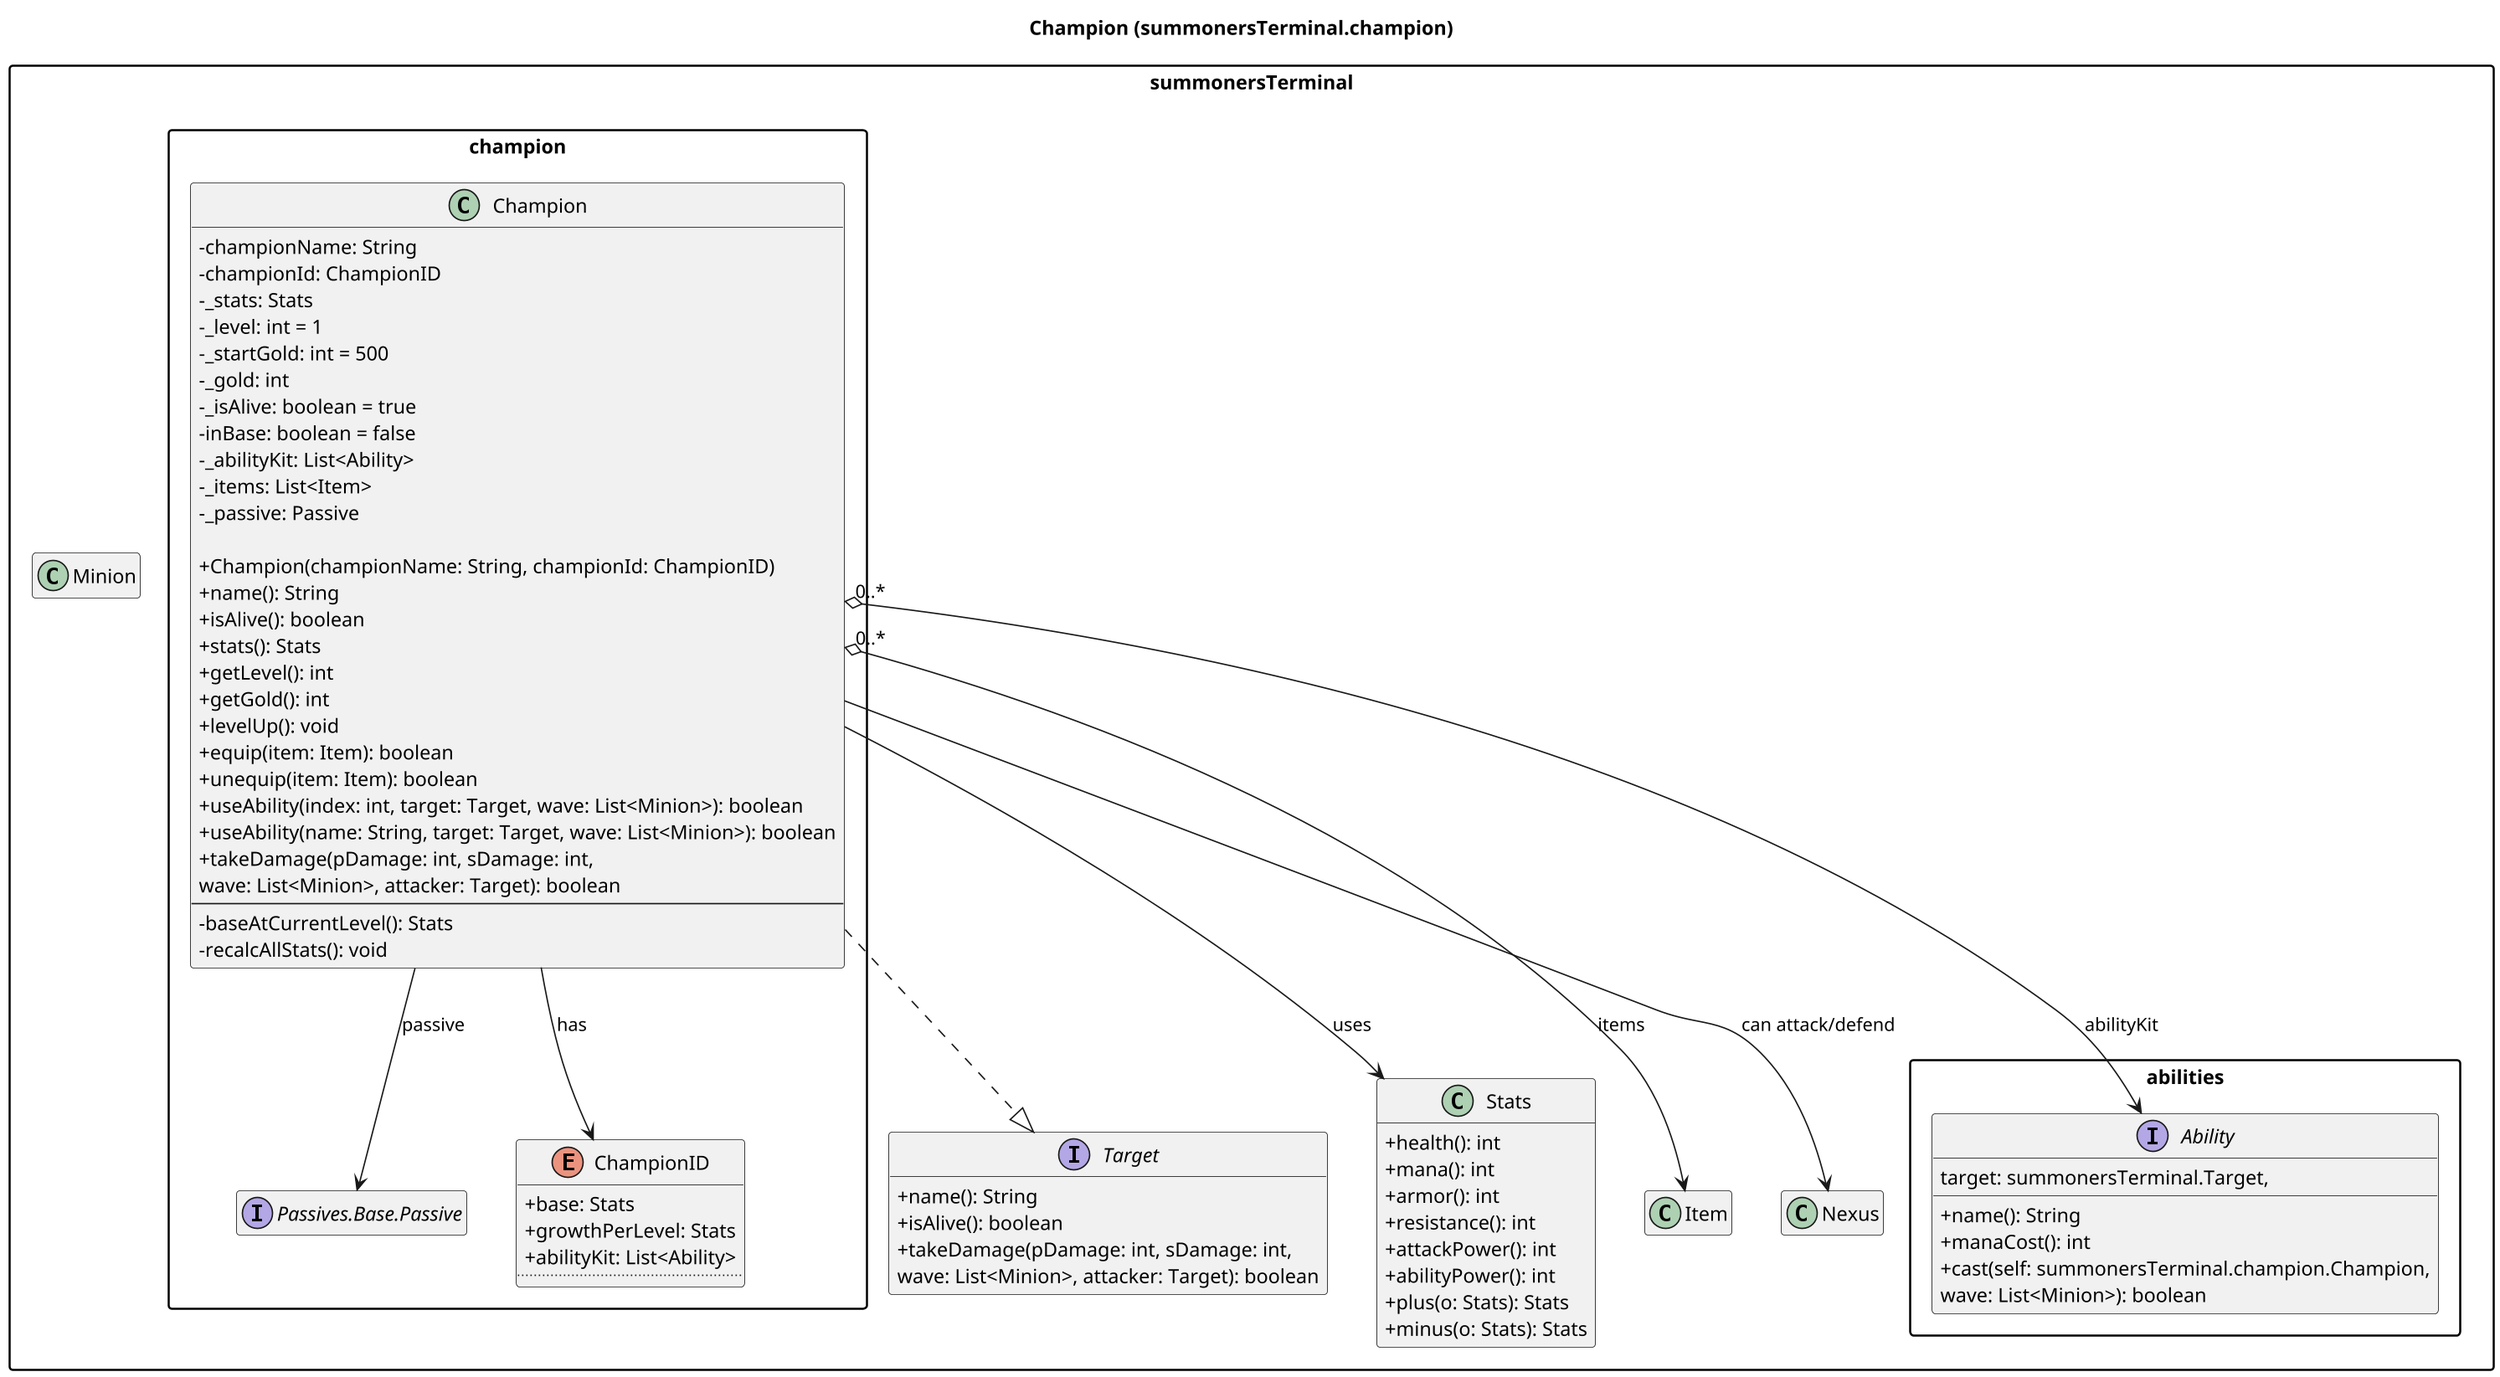 @startuml
title Champion (summonersTerminal.champion)

skinparam packageStyle rectangle
skinparam classAttributeIconSize 0
skinparam dpi 160
hide empty members

package "summonersTerminal" {
  interface Target {
    +name(): String
    +isAlive(): boolean
    +takeDamage(pDamage: int, sDamage: int,
                wave: List<Minion>, attacker: Target): boolean
  }

  class Stats {
    +health(): int
    +mana(): int
    +armor(): int
    +resistance(): int
    +attackPower(): int
    +abilityPower(): int
    +plus(o: Stats): Stats
    +minus(o: Stats): Stats
  }

  class Item
  class Minion
  class Nexus
}

package "summonersTerminal.abilities" {
  interface Ability {
    +name(): String
    +manaCost(): int
    +cast(self: summonersTerminal.champion.Champion,
          target: summonersTerminal.Target,
          wave: List<Minion>): boolean
  }
}

package "summonersTerminal.champion" {
  ' represent the passive type that Champion holds
  interface "Passives.Base.Passive" as Passive

  enum ChampionID {
    +base: Stats
    +growthPerLevel: Stats
    +abilityKit: List<Ability>
    ..
  }

  class Champion {
    - championName: String
    - championId: ChampionID
    - _stats: Stats
    - _level: int = 1
    - _startGold: int = 500
    - _gold: int
    - _isAlive: boolean = true
    - inBase: boolean = false
    - _abilityKit: List<Ability>
    - _items: List<Item>
    - _passive: Passive

    + Champion(championName: String, championId: ChampionID)
    + name(): String
    + isAlive(): boolean
    + stats(): Stats
    + getLevel(): int
    + getGold(): int
    + levelUp(): void
    + equip(item: Item): boolean
    + unequip(item: Item): boolean
    + useAbility(index: int, target: Target, wave: List<Minion>): boolean
    + useAbility(name: String, target: Target, wave: List<Minion>): boolean
    + takeDamage(pDamage: int, sDamage: int,
                 wave: List<Minion>, attacker: Target): boolean
    --
    - baseAtCurrentLevel(): Stats
    - recalcAllStats(): void
  }

  Champion ..|> Target
  Champion --> ChampionID : has
  Champion --> Stats : uses
  Champion "0..*" o--> Item : items
  Champion "0..*" o--> Ability : abilityKit
  Champion --> Passive : passive
  Champion --> Nexus : can attack/defend
}
@enduml
